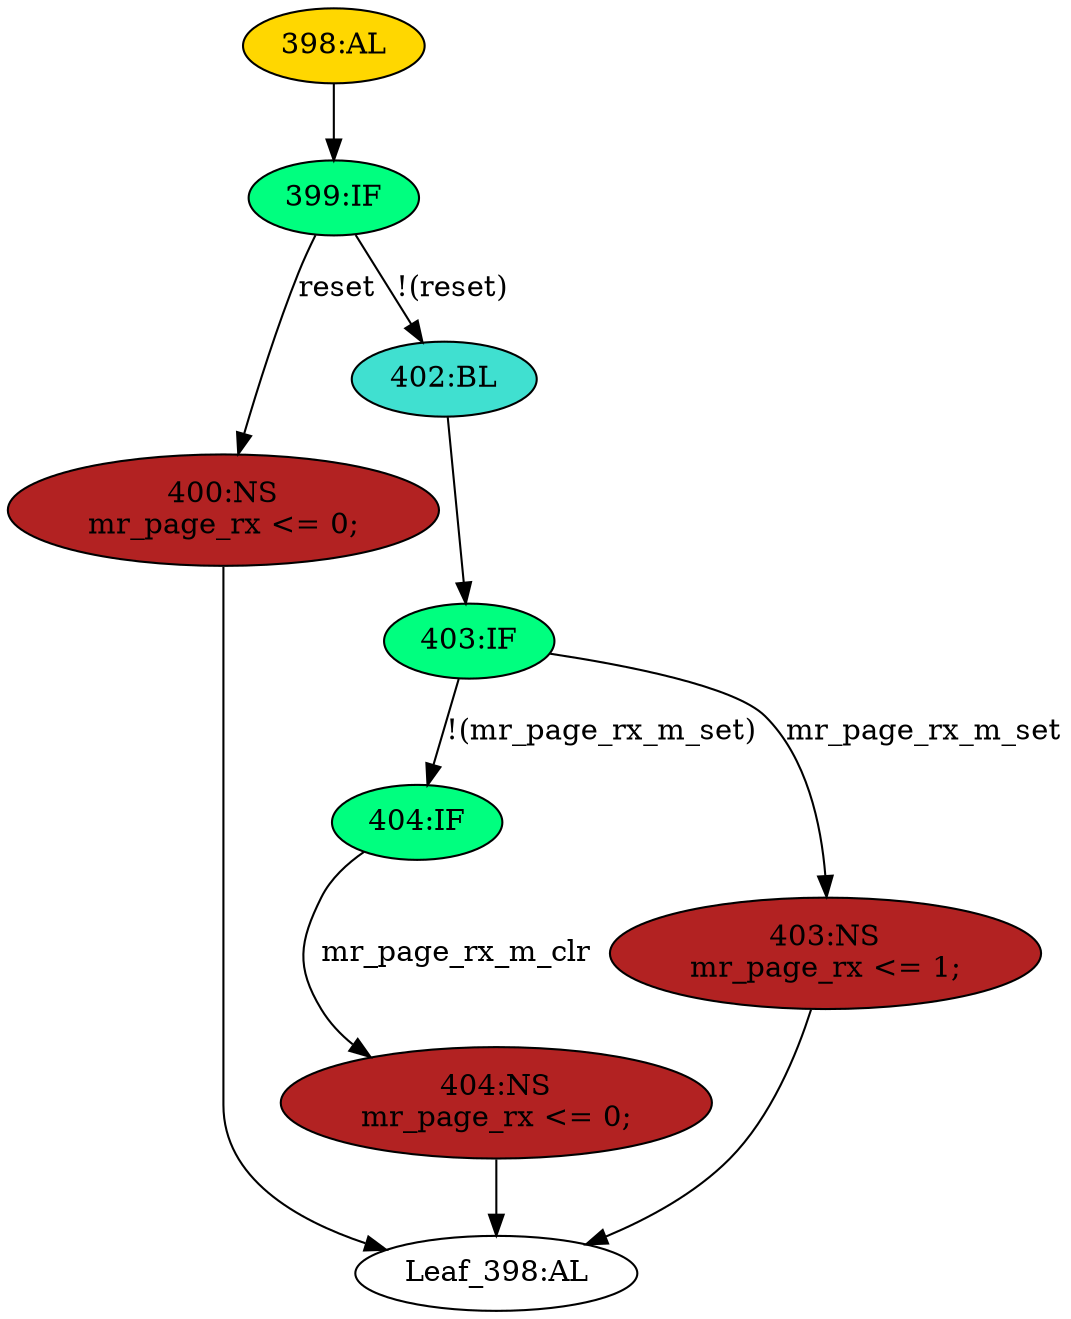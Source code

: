 strict digraph "" {
	node [label="\N"];
	"400:NS"	 [ast="<pyverilog.vparser.ast.NonblockingSubstitution object at 0x7f1980a563d0>",
		fillcolor=firebrick,
		label="400:NS
mr_page_rx <= 0;",
		statements="[<pyverilog.vparser.ast.NonblockingSubstitution object at 0x7f1980a563d0>]",
		style=filled,
		typ=NonblockingSubstitution];
	"Leaf_398:AL"	 [def_var="['mr_page_rx']",
		label="Leaf_398:AL"];
	"400:NS" -> "Leaf_398:AL"	 [cond="[]",
		lineno=None];
	"404:IF"	 [ast="<pyverilog.vparser.ast.IfStatement object at 0x7f1980a564d0>",
		fillcolor=springgreen,
		label="404:IF",
		statements="[]",
		style=filled,
		typ=IfStatement];
	"404:NS"	 [ast="<pyverilog.vparser.ast.NonblockingSubstitution object at 0x7f1980a56710>",
		fillcolor=firebrick,
		label="404:NS
mr_page_rx <= 0;",
		statements="[<pyverilog.vparser.ast.NonblockingSubstitution object at 0x7f1980a56710>]",
		style=filled,
		typ=NonblockingSubstitution];
	"404:IF" -> "404:NS"	 [cond="['mr_page_rx_m_clr']",
		label=mr_page_rx_m_clr,
		lineno=404];
	"403:NS"	 [ast="<pyverilog.vparser.ast.NonblockingSubstitution object at 0x7f1980a568d0>",
		fillcolor=firebrick,
		label="403:NS
mr_page_rx <= 1;",
		statements="[<pyverilog.vparser.ast.NonblockingSubstitution object at 0x7f1980a568d0>]",
		style=filled,
		typ=NonblockingSubstitution];
	"403:NS" -> "Leaf_398:AL"	 [cond="[]",
		lineno=None];
	"399:IF"	 [ast="<pyverilog.vparser.ast.IfStatement object at 0x7f1980a56a10>",
		fillcolor=springgreen,
		label="399:IF",
		statements="[]",
		style=filled,
		typ=IfStatement];
	"399:IF" -> "400:NS"	 [cond="['reset']",
		label=reset,
		lineno=399];
	"402:BL"	 [ast="<pyverilog.vparser.ast.Block object at 0x7f1980a56a50>",
		fillcolor=turquoise,
		label="402:BL",
		statements="[]",
		style=filled,
		typ=Block];
	"399:IF" -> "402:BL"	 [cond="['reset']",
		label="!(reset)",
		lineno=399];
	"398:AL"	 [ast="<pyverilog.vparser.ast.Always object at 0x7f1980a56b90>",
		clk_sens=True,
		fillcolor=gold,
		label="398:AL",
		sens="['ck', 'reset']",
		statements="[]",
		style=filled,
		typ=Always,
		use_var="['reset', 'mr_page_rx_m_clr', 'mr_page_rx_m_set']"];
	"398:AL" -> "399:IF"	 [cond="[]",
		lineno=None];
	"403:IF"	 [ast="<pyverilog.vparser.ast.IfStatement object at 0x7f1980a56a90>",
		fillcolor=springgreen,
		label="403:IF",
		statements="[]",
		style=filled,
		typ=IfStatement];
	"402:BL" -> "403:IF"	 [cond="[]",
		lineno=None];
	"403:IF" -> "404:IF"	 [cond="['mr_page_rx_m_set']",
		label="!(mr_page_rx_m_set)",
		lineno=403];
	"403:IF" -> "403:NS"	 [cond="['mr_page_rx_m_set']",
		label=mr_page_rx_m_set,
		lineno=403];
	"404:NS" -> "Leaf_398:AL"	 [cond="[]",
		lineno=None];
}
